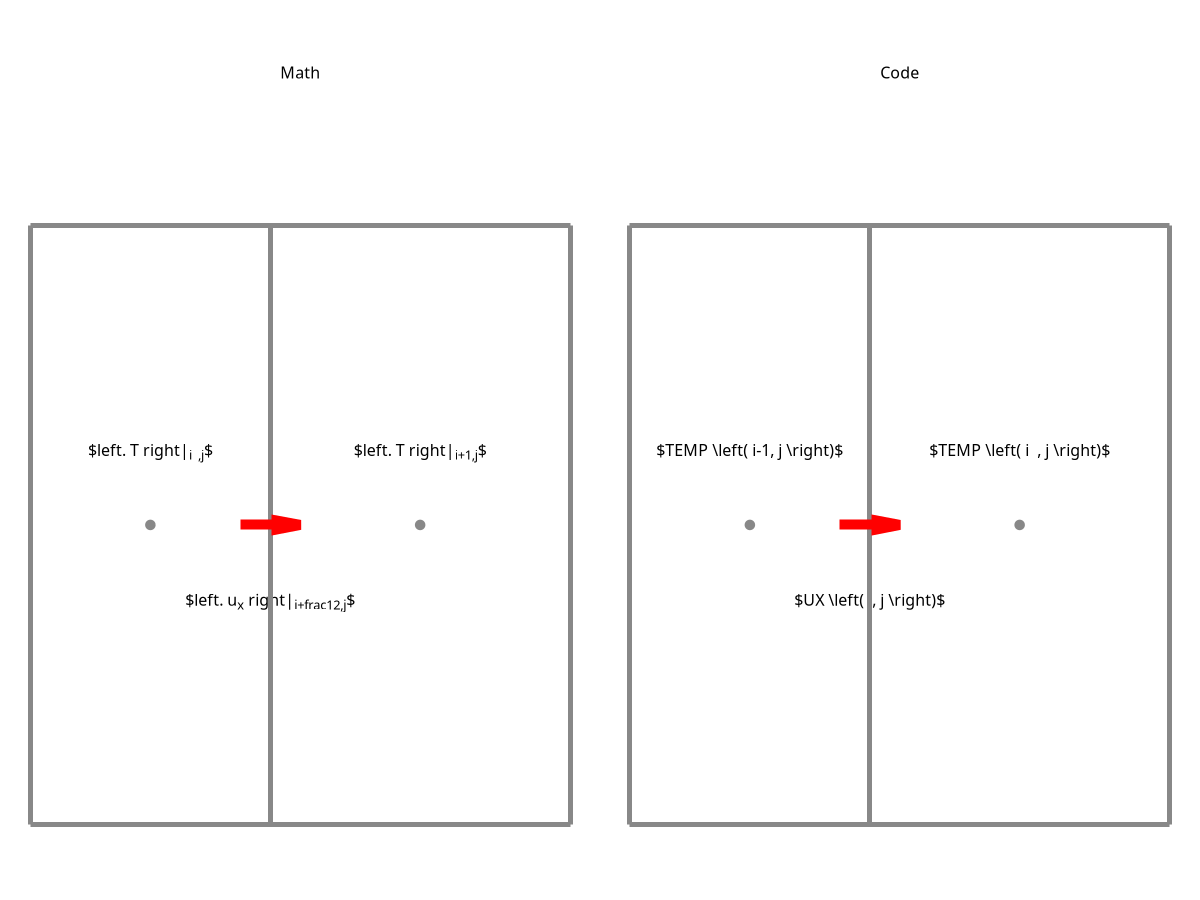 reset
{
  set terminal epslatex standalone color size 10,3 font ',17'
  set output 'force1.tex'
  unset border
  set lmargin 0.
  set rmargin 0.
  set bmargin 0.
  set tmargin 0.
  unset xlabel
  unset ylabel
  set xrange [0:10]
  set yrange [0:3]
  unset xtics
  unset ytics
  set format x ''
  set format y ''
  set style line 1 lc rgb '#888888' lw 5
  set style line 2 lc rgb '#FF0000' lw 10
  set style line 3 lc rgb '#0000FF' lw 10
  set style line 4 lc rgb '#000000' lw 5
  set style arrow 1 nohead front ls 1
  set style arrow 2 head size 0.2,10 filled front ls 2
  set style arrow 3 head size 0.2,10 filled front ls 3
  set style arrow 4 heads size 0.2,10 filled front ls 4
  al = 0.25
  array xf[3] = [0., 2., 4.5]
  array yf[2] = [0., 2.]
  array xc[2]
  do for[i=1:2:1] {
    xc[i] = 0.5*(xf[i]+xf[i+1])
  }
  yc = 0.5*(yf[1]+yf[2])
## left
  set label 'Math' center at graph 0.25, graph 0.92
  ox = 0.25
  oy = 0.25
# grid
  do for[i=1:3:1] {
    set arrow from first ox+xf[i], first oy+yf[1] to first ox+xf[i], first oy+yf[2] as 1
  }
  set arrow from first ox+xf[1], first oy+yf[1] to first ox+xf[3], first oy+yf[1] as 1
  set arrow from first ox+xf[1], first oy+yf[2] to first ox+xf[3], first oy+yf[2] as 1
# ux
  set arrow from first ox+xf[2]-al, first oy+yc to first ox+xf[2]+al, first oy+yc as 2
  set label '$\left. u_x \right|_{i+\frac{1}{2},j}$' center at first ox+xf[2],oy+yc-0.25 front
# T
  set object circle center first ox+xc[1], first oy+yc size first 0.125*al fs solid 1.0 fc rgb '#888888' lw 3
  set object circle center first ox+xc[2], first oy+yc size first 0.125*al fs solid 1.0 fc rgb '#888888' lw 3
  set label '$\left. T \right|_{i  ,j}$' center at first ox+xc[1],oy+yc+0.25 front
  set label '$\left. T \right|_{i+1,j}$' center at first ox+xc[2],oy+yc+0.25 front
# ## right
  set label 'Code' center at graph 0.75, graph 0.92
  ox = 5.25
  oy = 0.25
# grid
  do for[i=1:3:1] {
    set arrow from first ox+xf[i], first oy+yf[1] to first ox+xf[i], first oy+yf[2] as 1
  }
  set arrow from first ox+xf[1], first oy+yf[1] to first ox+xf[3], first oy+yf[1] as 1
  set arrow from first ox+xf[1], first oy+yf[2] to first ox+xf[3], first oy+yf[2] as 1
# ux
  set arrow from first ox+xf[2]-al, first oy+yc to first ox+xf[2]+al, first oy+yc as 2
  set label '$UX \left( i, j \right)$' center at first ox+xf[2],oy+yc-0.25 front
# T
  set object circle center first ox+xc[1], first oy+yc size first 0.125*al fs solid 1.0 fc rgb '#888888' lw 3
  set object circle center first ox+xc[2], first oy+yc size first 0.125*al fs solid 1.0 fc rgb '#888888' lw 3
  set label '$TEMP \left( i-1, j \right)$' center at first ox+xc[1],oy+yc+0.25 front
  set label '$TEMP \left( i  , j \right)$' center at first ox+xc[2],oy+yc+0.25 front
  plot \
    NaN notitle
}

